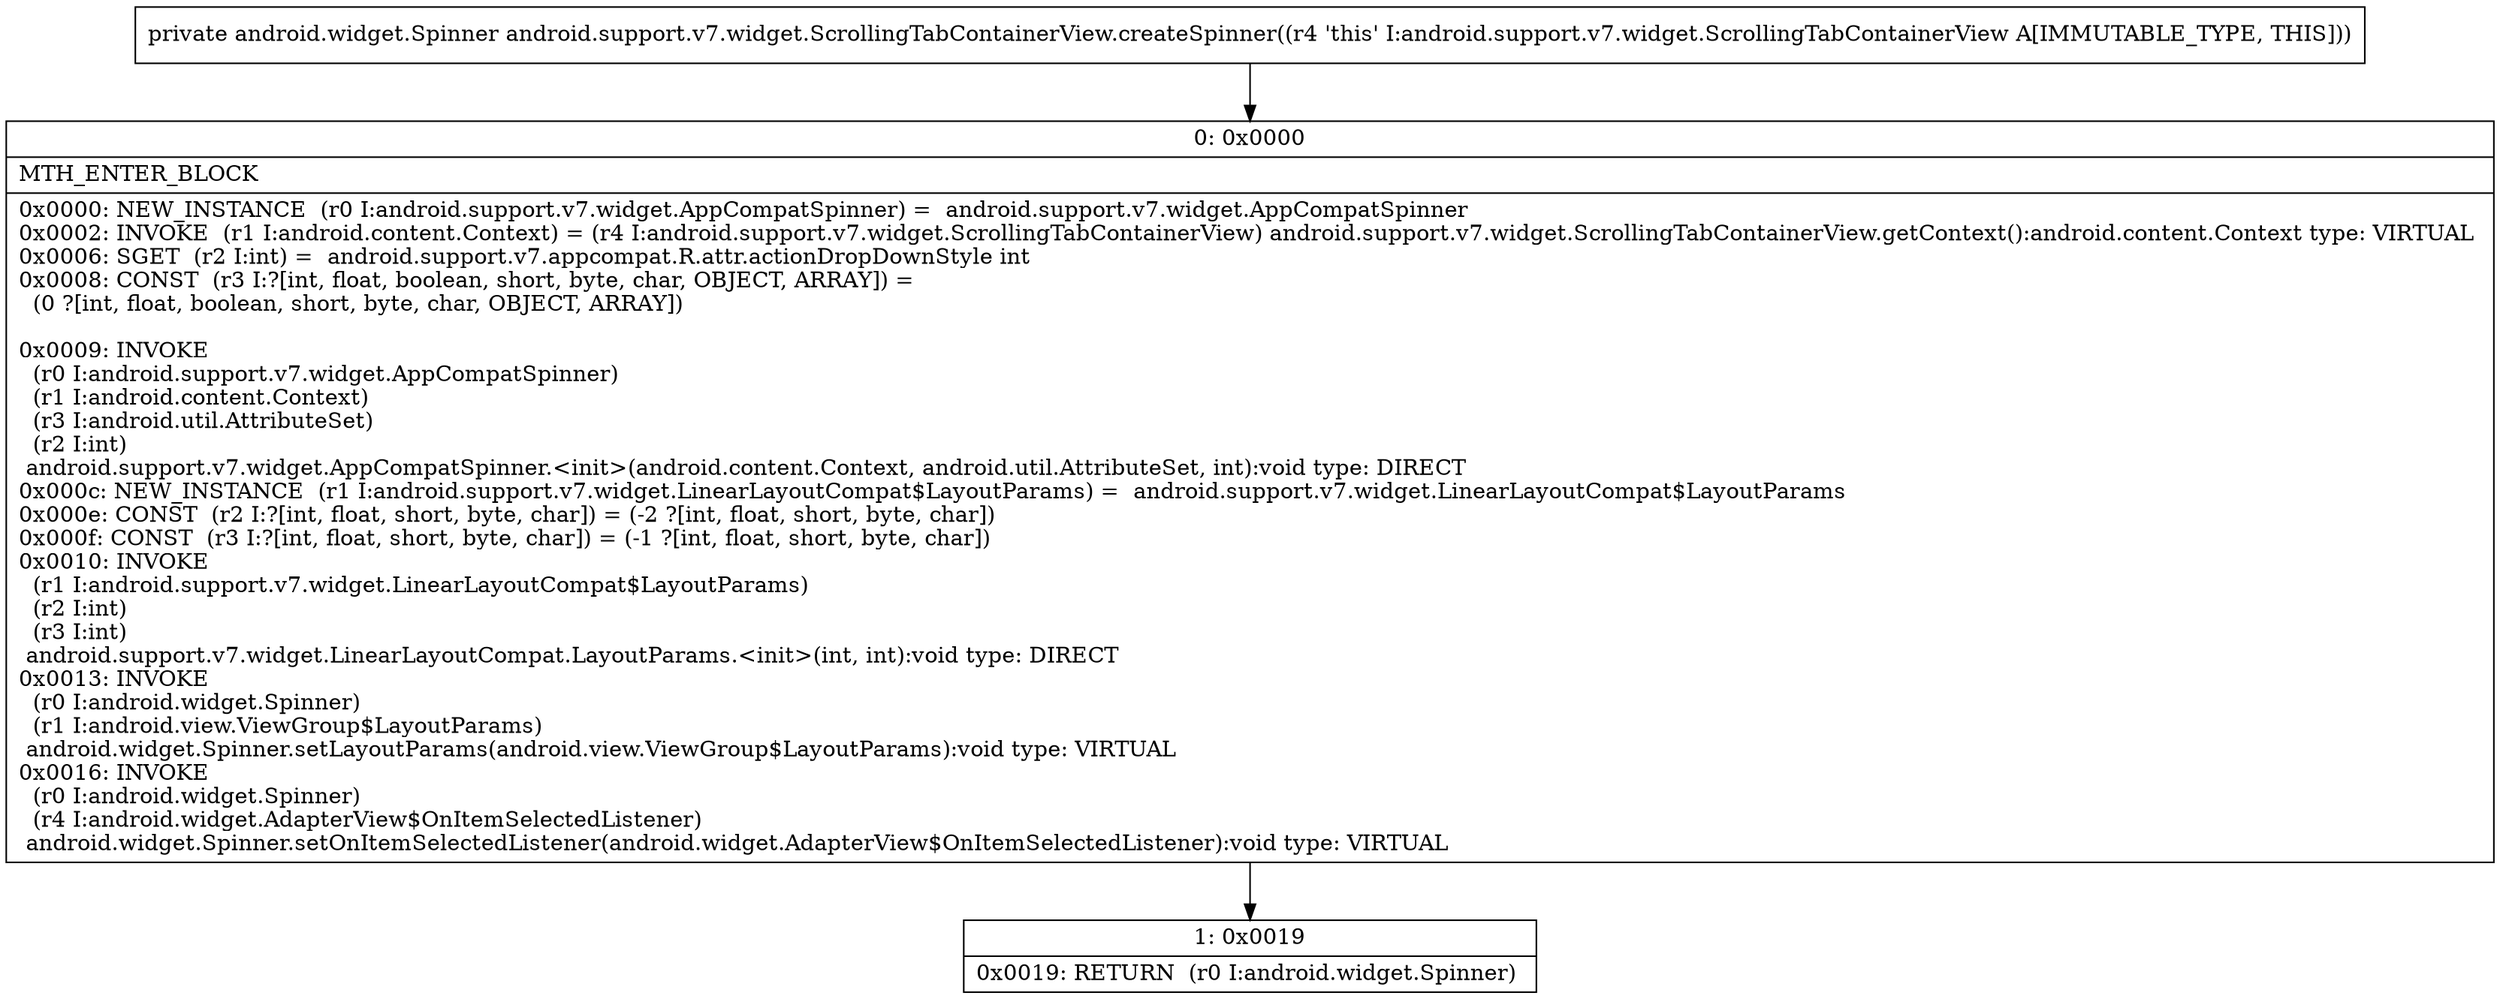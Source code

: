 digraph "CFG forandroid.support.v7.widget.ScrollingTabContainerView.createSpinner()Landroid\/widget\/Spinner;" {
Node_0 [shape=record,label="{0\:\ 0x0000|MTH_ENTER_BLOCK\l|0x0000: NEW_INSTANCE  (r0 I:android.support.v7.widget.AppCompatSpinner) =  android.support.v7.widget.AppCompatSpinner \l0x0002: INVOKE  (r1 I:android.content.Context) = (r4 I:android.support.v7.widget.ScrollingTabContainerView) android.support.v7.widget.ScrollingTabContainerView.getContext():android.content.Context type: VIRTUAL \l0x0006: SGET  (r2 I:int) =  android.support.v7.appcompat.R.attr.actionDropDownStyle int \l0x0008: CONST  (r3 I:?[int, float, boolean, short, byte, char, OBJECT, ARRAY]) = \l  (0 ?[int, float, boolean, short, byte, char, OBJECT, ARRAY])\l \l0x0009: INVOKE  \l  (r0 I:android.support.v7.widget.AppCompatSpinner)\l  (r1 I:android.content.Context)\l  (r3 I:android.util.AttributeSet)\l  (r2 I:int)\l android.support.v7.widget.AppCompatSpinner.\<init\>(android.content.Context, android.util.AttributeSet, int):void type: DIRECT \l0x000c: NEW_INSTANCE  (r1 I:android.support.v7.widget.LinearLayoutCompat$LayoutParams) =  android.support.v7.widget.LinearLayoutCompat$LayoutParams \l0x000e: CONST  (r2 I:?[int, float, short, byte, char]) = (\-2 ?[int, float, short, byte, char]) \l0x000f: CONST  (r3 I:?[int, float, short, byte, char]) = (\-1 ?[int, float, short, byte, char]) \l0x0010: INVOKE  \l  (r1 I:android.support.v7.widget.LinearLayoutCompat$LayoutParams)\l  (r2 I:int)\l  (r3 I:int)\l android.support.v7.widget.LinearLayoutCompat.LayoutParams.\<init\>(int, int):void type: DIRECT \l0x0013: INVOKE  \l  (r0 I:android.widget.Spinner)\l  (r1 I:android.view.ViewGroup$LayoutParams)\l android.widget.Spinner.setLayoutParams(android.view.ViewGroup$LayoutParams):void type: VIRTUAL \l0x0016: INVOKE  \l  (r0 I:android.widget.Spinner)\l  (r4 I:android.widget.AdapterView$OnItemSelectedListener)\l android.widget.Spinner.setOnItemSelectedListener(android.widget.AdapterView$OnItemSelectedListener):void type: VIRTUAL \l}"];
Node_1 [shape=record,label="{1\:\ 0x0019|0x0019: RETURN  (r0 I:android.widget.Spinner) \l}"];
MethodNode[shape=record,label="{private android.widget.Spinner android.support.v7.widget.ScrollingTabContainerView.createSpinner((r4 'this' I:android.support.v7.widget.ScrollingTabContainerView A[IMMUTABLE_TYPE, THIS])) }"];
MethodNode -> Node_0;
Node_0 -> Node_1;
}

